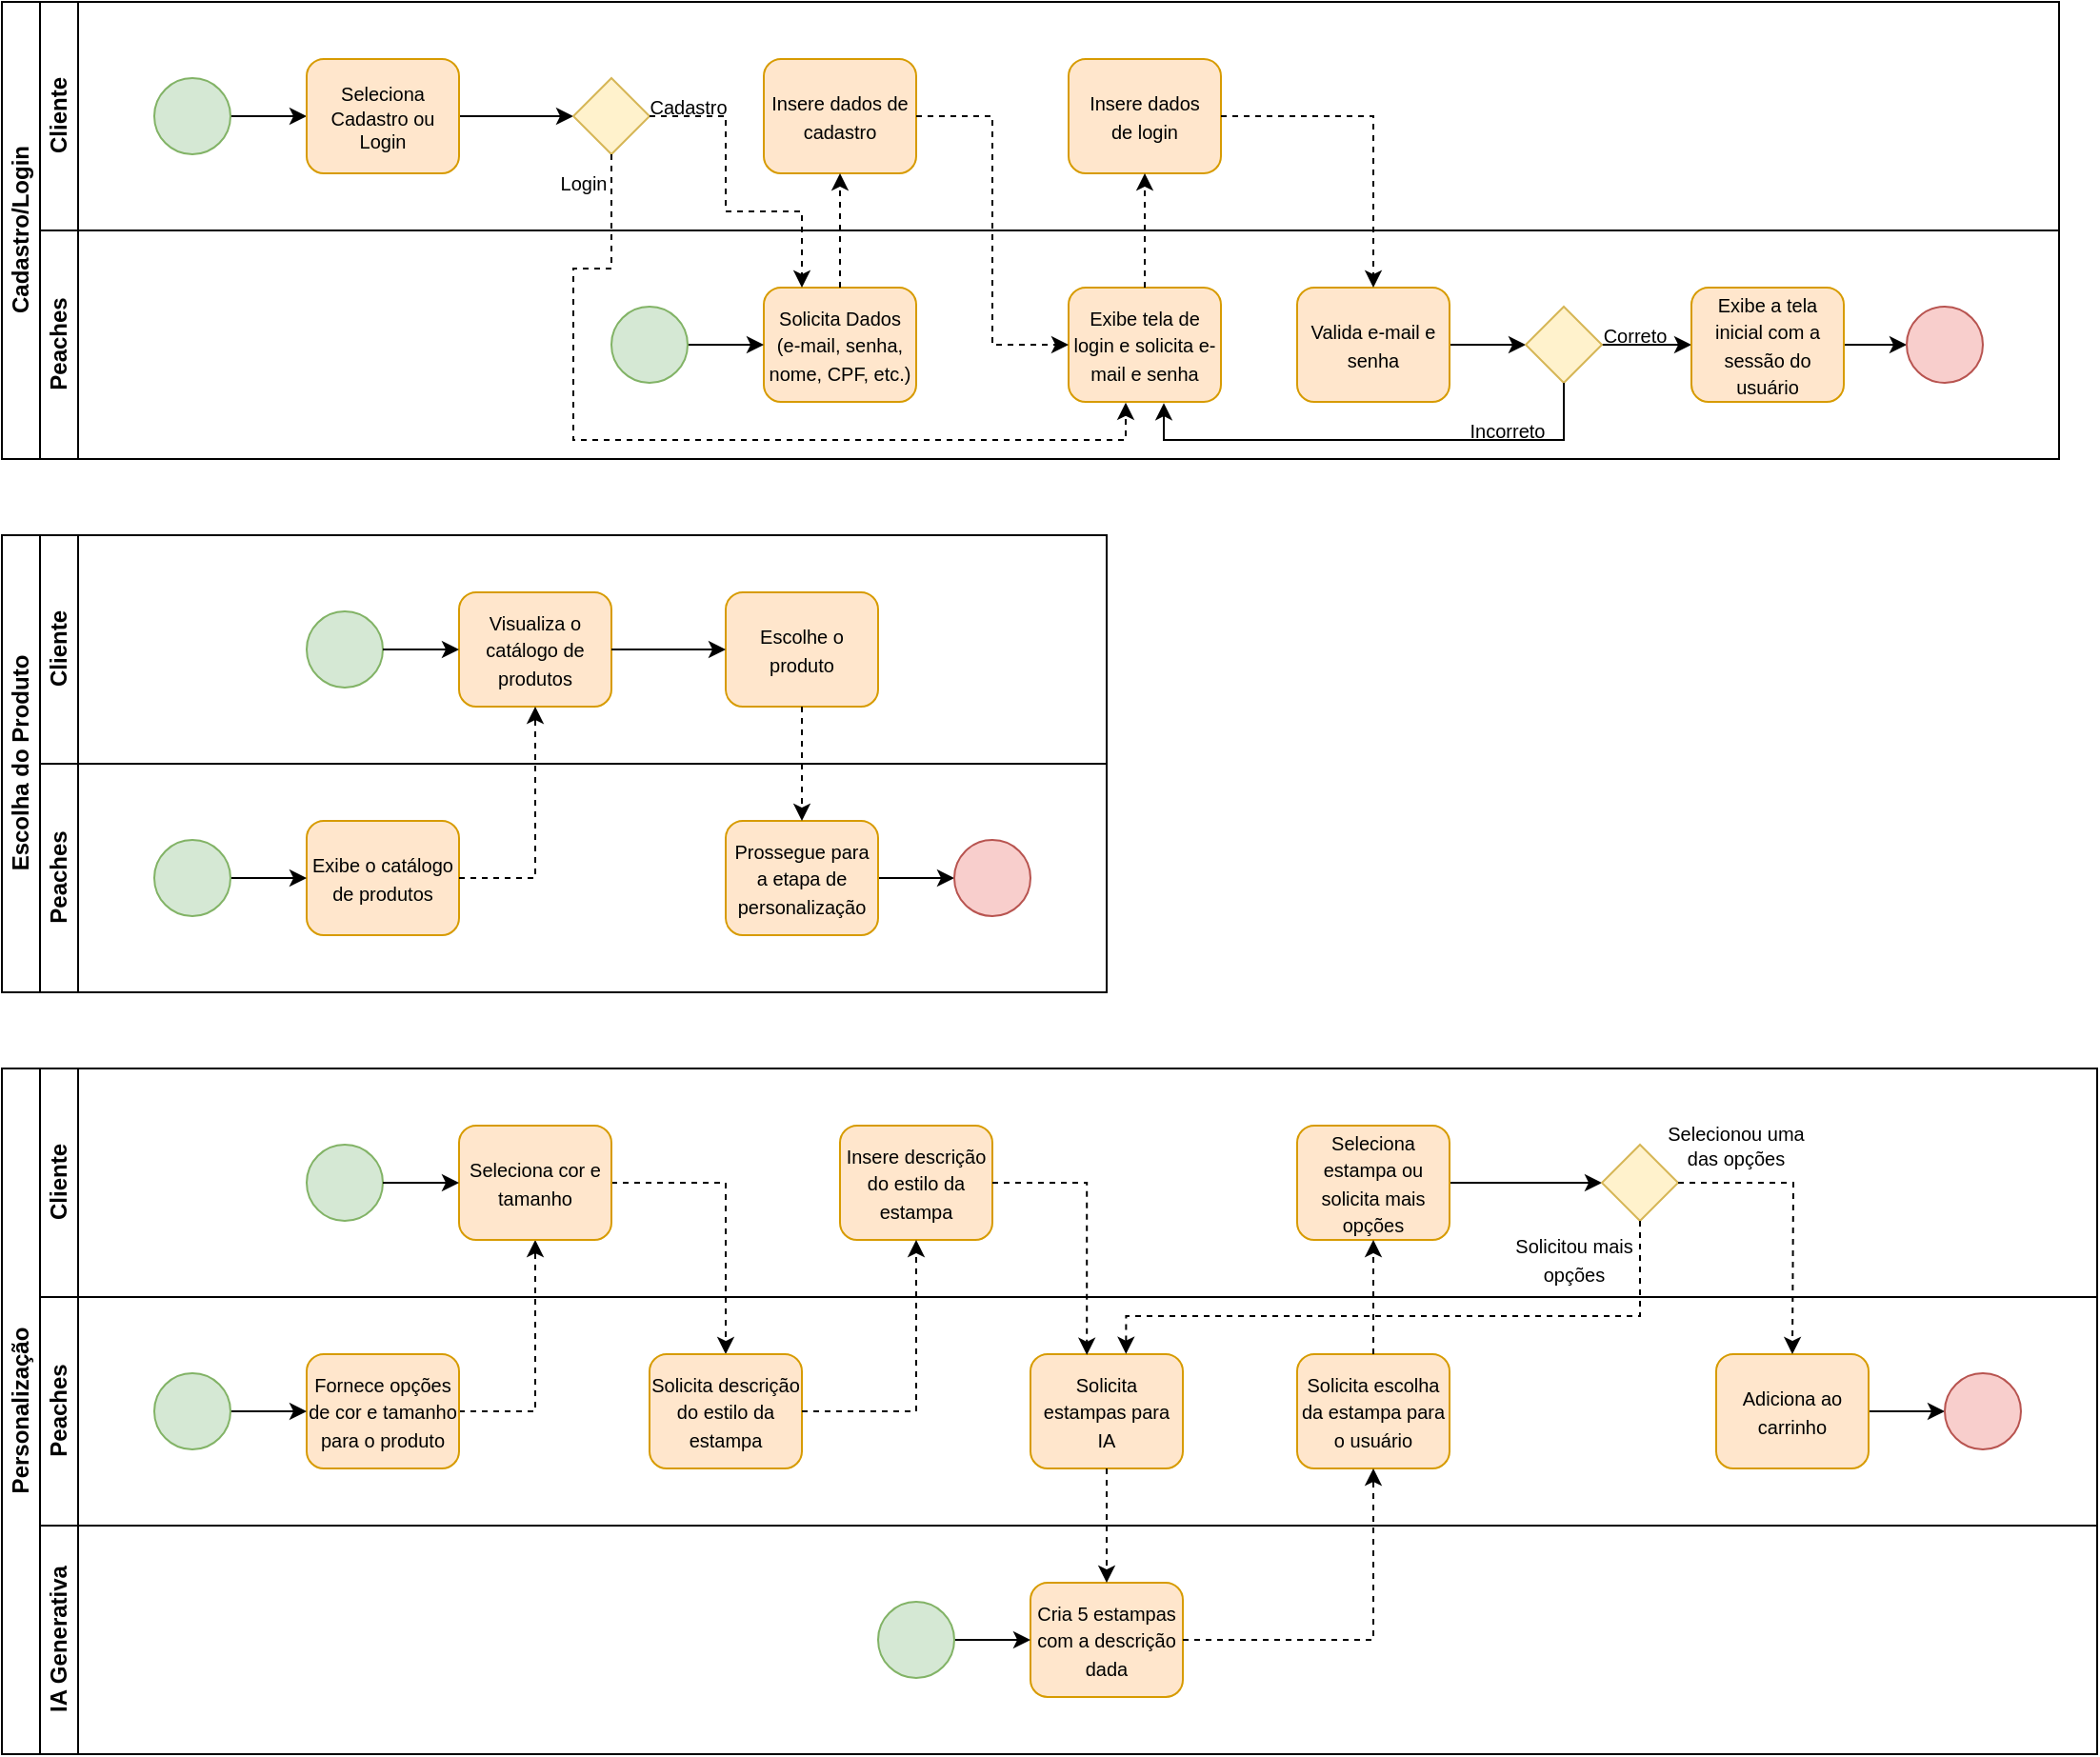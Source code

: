<mxfile version="24.0.0" type="github">
  <diagram id="prtHgNgQTEPvFCAcTncT" name="Page-1">
    <mxGraphModel dx="819" dy="441" grid="1" gridSize="10" guides="0" tooltips="1" connect="1" arrows="1" fold="1" page="1" pageScale="1" pageWidth="827" pageHeight="1169" math="0" shadow="0">
      <root>
        <mxCell id="0" />
        <mxCell id="1" parent="0" />
        <mxCell id="dNxyNK7c78bLwvsdeMH5-19" value="Cadastro/Login" style="swimlane;html=1;childLayout=stackLayout;resizeParent=1;resizeParentMax=0;horizontal=0;startSize=20;horizontalStack=0;" parent="1" vertex="1">
          <mxGeometry x="40" y="40" width="1080" height="240" as="geometry" />
        </mxCell>
        <mxCell id="dNxyNK7c78bLwvsdeMH5-20" value="Cliente" style="swimlane;html=1;startSize=20;horizontal=0;" parent="dNxyNK7c78bLwvsdeMH5-19" vertex="1">
          <mxGeometry x="20" width="1060" height="120" as="geometry" />
        </mxCell>
        <mxCell id="dNxyNK7c78bLwvsdeMH5-25" value="" style="edgeStyle=orthogonalEdgeStyle;rounded=0;orthogonalLoop=1;jettySize=auto;html=1;" parent="dNxyNK7c78bLwvsdeMH5-20" source="dNxyNK7c78bLwvsdeMH5-23" target="dNxyNK7c78bLwvsdeMH5-24" edge="1">
          <mxGeometry relative="1" as="geometry" />
        </mxCell>
        <mxCell id="dNxyNK7c78bLwvsdeMH5-23" value="" style="ellipse;whiteSpace=wrap;html=1;fillColor=#d5e8d4;strokeColor=#82b366;" parent="dNxyNK7c78bLwvsdeMH5-20" vertex="1">
          <mxGeometry x="60" y="40" width="40" height="40" as="geometry" />
        </mxCell>
        <mxCell id="ytv9i6IObVo-lCA8z86A-72" style="edgeStyle=orthogonalEdgeStyle;rounded=0;orthogonalLoop=1;jettySize=auto;html=1;exitX=1;exitY=0.5;exitDx=0;exitDy=0;entryX=0;entryY=0.5;entryDx=0;entryDy=0;" edge="1" parent="dNxyNK7c78bLwvsdeMH5-20" source="dNxyNK7c78bLwvsdeMH5-24" target="ytv9i6IObVo-lCA8z86A-5">
          <mxGeometry relative="1" as="geometry" />
        </mxCell>
        <mxCell id="dNxyNK7c78bLwvsdeMH5-24" value="&lt;font style=&quot;font-size: 10px;&quot;&gt;Seleciona&lt;/font&gt;&lt;div style=&quot;font-size: 10px;&quot;&gt;&lt;font style=&quot;font-size: 10px;&quot;&gt;Cadastro ou Login&lt;/font&gt;&lt;/div&gt;" style="rounded=1;whiteSpace=wrap;html=1;fontFamily=Helvetica;fontSize=12;align=center;strokeColor=#d79b00;fillColor=#ffe6cc;" parent="dNxyNK7c78bLwvsdeMH5-20" vertex="1">
          <mxGeometry x="140" y="30" width="80" height="60" as="geometry" />
        </mxCell>
        <mxCell id="ytv9i6IObVo-lCA8z86A-4" value="&lt;font style=&quot;font-size: 10px;&quot;&gt;Insere dados de cadastro&lt;/font&gt;" style="rounded=1;whiteSpace=wrap;html=1;fontFamily=Helvetica;fontSize=12;align=center;fillColor=#ffe6cc;strokeColor=#d79b00;" vertex="1" parent="dNxyNK7c78bLwvsdeMH5-20">
          <mxGeometry x="380" y="30" width="80" height="60" as="geometry" />
        </mxCell>
        <mxCell id="ytv9i6IObVo-lCA8z86A-5" value="" style="rhombus;whiteSpace=wrap;html=1;fillColor=#fff2cc;strokeColor=#d6b656;" vertex="1" parent="dNxyNK7c78bLwvsdeMH5-20">
          <mxGeometry x="280" y="40" width="40" height="40" as="geometry" />
        </mxCell>
        <mxCell id="ytv9i6IObVo-lCA8z86A-9" value="&lt;font style=&quot;font-size: 10px;&quot;&gt;Cadastro&lt;/font&gt;" style="text;html=1;align=center;verticalAlign=middle;resizable=0;points=[];autosize=1;strokeColor=none;fillColor=none;" vertex="1" parent="dNxyNK7c78bLwvsdeMH5-20">
          <mxGeometry x="310" y="40" width="60" height="30" as="geometry" />
        </mxCell>
        <mxCell id="ytv9i6IObVo-lCA8z86A-77" value="&lt;font style=&quot;font-size: 10px;&quot;&gt;Login&lt;/font&gt;" style="text;html=1;align=center;verticalAlign=middle;resizable=0;points=[];autosize=1;strokeColor=none;fillColor=none;" vertex="1" parent="dNxyNK7c78bLwvsdeMH5-20">
          <mxGeometry x="260" y="80" width="50" height="30" as="geometry" />
        </mxCell>
        <mxCell id="dNxyNK7c78bLwvsdeMH5-21" value="Peaches" style="swimlane;html=1;startSize=20;horizontal=0;" parent="dNxyNK7c78bLwvsdeMH5-19" vertex="1">
          <mxGeometry x="20" y="120" width="1060" height="120" as="geometry" />
        </mxCell>
        <mxCell id="ytv9i6IObVo-lCA8z86A-2" value="&lt;font style=&quot;font-size: 10px;&quot;&gt;Solicita Dados&lt;/font&gt;&lt;div&gt;&lt;font style=&quot;font-size: 10px;&quot;&gt;(e-mail, senha, nome, CPF, etc.)&lt;/font&gt;&lt;/div&gt;" style="rounded=1;whiteSpace=wrap;html=1;fontFamily=Helvetica;fontSize=12;align=center;fillColor=#ffe6cc;strokeColor=#d79b00;" vertex="1" parent="dNxyNK7c78bLwvsdeMH5-21">
          <mxGeometry x="380" y="30" width="80" height="60" as="geometry" />
        </mxCell>
        <mxCell id="ytv9i6IObVo-lCA8z86A-31" value="&lt;font style=&quot;font-size: 10px;&quot;&gt;Incorreto&lt;/font&gt;" style="text;html=1;align=center;verticalAlign=middle;resizable=0;points=[];autosize=1;strokeColor=none;fillColor=none;" vertex="1" parent="dNxyNK7c78bLwvsdeMH5-21">
          <mxGeometry x="740" y="90" width="60" height="30" as="geometry" />
        </mxCell>
        <mxCell id="ytv9i6IObVo-lCA8z86A-78" style="edgeStyle=orthogonalEdgeStyle;rounded=0;orthogonalLoop=1;jettySize=auto;html=1;exitX=1;exitY=0.5;exitDx=0;exitDy=0;entryX=0;entryY=0.5;entryDx=0;entryDy=0;" edge="1" parent="dNxyNK7c78bLwvsdeMH5-21" source="ytv9i6IObVo-lCA8z86A-69" target="ytv9i6IObVo-lCA8z86A-2">
          <mxGeometry relative="1" as="geometry" />
        </mxCell>
        <mxCell id="ytv9i6IObVo-lCA8z86A-69" value="" style="ellipse;whiteSpace=wrap;html=1;fillColor=#d5e8d4;strokeColor=#82b366;" vertex="1" parent="dNxyNK7c78bLwvsdeMH5-21">
          <mxGeometry x="300" y="40" width="40" height="40" as="geometry" />
        </mxCell>
        <mxCell id="ytv9i6IObVo-lCA8z86A-18" value="&lt;font style=&quot;font-size: 10px;&quot;&gt;Insere dados&lt;/font&gt;&lt;div&gt;&lt;font style=&quot;font-size: 10px;&quot;&gt;de login&lt;/font&gt;&lt;/div&gt;" style="rounded=1;whiteSpace=wrap;html=1;fontFamily=Helvetica;fontSize=12;align=center;fillColor=#ffe6cc;strokeColor=#d79b00;" vertex="1" parent="dNxyNK7c78bLwvsdeMH5-21">
          <mxGeometry x="540" y="-90" width="80" height="60" as="geometry" />
        </mxCell>
        <mxCell id="ytv9i6IObVo-lCA8z86A-14" value="&lt;span style=&quot;font-size: 10px;&quot;&gt;Exibe tela de login e solicita e-mail e senha&lt;/span&gt;" style="rounded=1;whiteSpace=wrap;html=1;fontFamily=Helvetica;fontSize=12;align=center;fillColor=#ffe6cc;strokeColor=#d79b00;" vertex="1" parent="dNxyNK7c78bLwvsdeMH5-21">
          <mxGeometry x="540" y="30" width="80" height="60" as="geometry" />
        </mxCell>
        <mxCell id="ytv9i6IObVo-lCA8z86A-26" style="edgeStyle=orthogonalEdgeStyle;rounded=0;orthogonalLoop=1;jettySize=auto;html=1;exitX=1;exitY=0.5;exitDx=0;exitDy=0;entryX=0;entryY=0.5;entryDx=0;entryDy=0;" edge="1" parent="dNxyNK7c78bLwvsdeMH5-21" source="ytv9i6IObVo-lCA8z86A-21" target="ytv9i6IObVo-lCA8z86A-22">
          <mxGeometry relative="1" as="geometry" />
        </mxCell>
        <mxCell id="ytv9i6IObVo-lCA8z86A-21" value="&lt;span style=&quot;font-size: 10px;&quot;&gt;Valida e-mail e senha&lt;/span&gt;" style="rounded=1;whiteSpace=wrap;html=1;fontFamily=Helvetica;fontSize=12;align=center;fillColor=#ffe6cc;strokeColor=#d79b00;" vertex="1" parent="dNxyNK7c78bLwvsdeMH5-21">
          <mxGeometry x="660" y="30" width="80" height="60" as="geometry" />
        </mxCell>
        <mxCell id="ytv9i6IObVo-lCA8z86A-33" style="edgeStyle=orthogonalEdgeStyle;rounded=0;orthogonalLoop=1;jettySize=auto;html=1;exitX=1;exitY=0.5;exitDx=0;exitDy=0;entryX=0;entryY=0.5;entryDx=0;entryDy=0;" edge="1" parent="dNxyNK7c78bLwvsdeMH5-21" source="ytv9i6IObVo-lCA8z86A-22" target="ytv9i6IObVo-lCA8z86A-25">
          <mxGeometry relative="1" as="geometry" />
        </mxCell>
        <mxCell id="ytv9i6IObVo-lCA8z86A-22" value="" style="rhombus;whiteSpace=wrap;html=1;fillColor=#fff2cc;strokeColor=#d6b656;" vertex="1" parent="dNxyNK7c78bLwvsdeMH5-21">
          <mxGeometry x="780" y="40" width="40" height="40" as="geometry" />
        </mxCell>
        <mxCell id="ytv9i6IObVo-lCA8z86A-34" style="edgeStyle=orthogonalEdgeStyle;rounded=0;orthogonalLoop=1;jettySize=auto;html=1;exitX=1;exitY=0.5;exitDx=0;exitDy=0;" edge="1" parent="dNxyNK7c78bLwvsdeMH5-21" source="ytv9i6IObVo-lCA8z86A-25">
          <mxGeometry relative="1" as="geometry">
            <mxPoint x="980" y="59.889" as="targetPoint" />
          </mxGeometry>
        </mxCell>
        <mxCell id="ytv9i6IObVo-lCA8z86A-25" value="&lt;span style=&quot;font-size: 10px;&quot;&gt;Exibe a tela inicial com a sessão do usuário&lt;/span&gt;" style="rounded=1;whiteSpace=wrap;html=1;fontFamily=Helvetica;fontSize=12;align=center;fillColor=#ffe6cc;strokeColor=#d79b00;" vertex="1" parent="dNxyNK7c78bLwvsdeMH5-21">
          <mxGeometry x="867" y="30" width="80" height="60" as="geometry" />
        </mxCell>
        <mxCell id="ytv9i6IObVo-lCA8z86A-29" style="edgeStyle=orthogonalEdgeStyle;rounded=0;orthogonalLoop=1;jettySize=auto;html=1;exitX=0.5;exitY=1;exitDx=0;exitDy=0;entryX=0.625;entryY=1.01;entryDx=0;entryDy=0;entryPerimeter=0;" edge="1" parent="dNxyNK7c78bLwvsdeMH5-21" source="ytv9i6IObVo-lCA8z86A-22" target="ytv9i6IObVo-lCA8z86A-14">
          <mxGeometry relative="1" as="geometry">
            <Array as="points">
              <mxPoint x="800" y="110" />
              <mxPoint x="590" y="110" />
            </Array>
          </mxGeometry>
        </mxCell>
        <mxCell id="ytv9i6IObVo-lCA8z86A-32" value="&lt;font style=&quot;font-size: 10px;&quot;&gt;Correto&lt;/font&gt;" style="text;html=1;align=center;verticalAlign=middle;resizable=0;points=[];autosize=1;strokeColor=none;fillColor=none;" vertex="1" parent="dNxyNK7c78bLwvsdeMH5-21">
          <mxGeometry x="807" y="40" width="60" height="30" as="geometry" />
        </mxCell>
        <mxCell id="ytv9i6IObVo-lCA8z86A-35" value="" style="ellipse;whiteSpace=wrap;html=1;aspect=fixed;fillColor=#f8cecc;strokeColor=#b85450;" vertex="1" parent="dNxyNK7c78bLwvsdeMH5-21">
          <mxGeometry x="980" y="40" width="40" height="40" as="geometry" />
        </mxCell>
        <mxCell id="ytv9i6IObVo-lCA8z86A-87" style="edgeStyle=orthogonalEdgeStyle;rounded=0;orthogonalLoop=1;jettySize=auto;html=1;exitX=0.5;exitY=0;exitDx=0;exitDy=0;entryX=0.5;entryY=1;entryDx=0;entryDy=0;dashed=1;" edge="1" parent="dNxyNK7c78bLwvsdeMH5-21" source="ytv9i6IObVo-lCA8z86A-14" target="ytv9i6IObVo-lCA8z86A-18">
          <mxGeometry relative="1" as="geometry" />
        </mxCell>
        <mxCell id="ytv9i6IObVo-lCA8z86A-88" style="edgeStyle=orthogonalEdgeStyle;rounded=0;orthogonalLoop=1;jettySize=auto;html=1;exitX=1;exitY=0.5;exitDx=0;exitDy=0;entryX=0.5;entryY=0;entryDx=0;entryDy=0;dashed=1;" edge="1" parent="dNxyNK7c78bLwvsdeMH5-21" source="ytv9i6IObVo-lCA8z86A-18" target="ytv9i6IObVo-lCA8z86A-21">
          <mxGeometry relative="1" as="geometry" />
        </mxCell>
        <mxCell id="ytv9i6IObVo-lCA8z86A-82" style="edgeStyle=orthogonalEdgeStyle;rounded=0;orthogonalLoop=1;jettySize=auto;html=1;exitX=0.5;exitY=1;exitDx=0;exitDy=0;entryX=0.37;entryY=1.007;entryDx=0;entryDy=0;entryPerimeter=0;dashed=1;" edge="1" parent="dNxyNK7c78bLwvsdeMH5-19" source="ytv9i6IObVo-lCA8z86A-5" target="ytv9i6IObVo-lCA8z86A-14">
          <mxGeometry relative="1" as="geometry">
            <Array as="points">
              <mxPoint x="320" y="140" />
              <mxPoint x="300" y="140" />
              <mxPoint x="300" y="230" />
              <mxPoint x="590" y="230" />
              <mxPoint x="590" y="210" />
            </Array>
          </mxGeometry>
        </mxCell>
        <mxCell id="ytv9i6IObVo-lCA8z86A-84" style="edgeStyle=orthogonalEdgeStyle;rounded=0;orthogonalLoop=1;jettySize=auto;html=1;exitX=1;exitY=0.5;exitDx=0;exitDy=0;entryX=0.25;entryY=0;entryDx=0;entryDy=0;dashed=1;" edge="1" parent="dNxyNK7c78bLwvsdeMH5-19" source="ytv9i6IObVo-lCA8z86A-5" target="ytv9i6IObVo-lCA8z86A-2">
          <mxGeometry relative="1" as="geometry">
            <Array as="points">
              <mxPoint x="380" y="60" />
              <mxPoint x="380" y="110" />
              <mxPoint x="420" y="110" />
            </Array>
          </mxGeometry>
        </mxCell>
        <mxCell id="ytv9i6IObVo-lCA8z86A-85" style="edgeStyle=orthogonalEdgeStyle;rounded=0;orthogonalLoop=1;jettySize=auto;html=1;exitX=0.5;exitY=0;exitDx=0;exitDy=0;entryX=0.5;entryY=1;entryDx=0;entryDy=0;dashed=1;" edge="1" parent="dNxyNK7c78bLwvsdeMH5-19" source="ytv9i6IObVo-lCA8z86A-2" target="ytv9i6IObVo-lCA8z86A-4">
          <mxGeometry relative="1" as="geometry" />
        </mxCell>
        <mxCell id="ytv9i6IObVo-lCA8z86A-86" style="edgeStyle=orthogonalEdgeStyle;rounded=0;orthogonalLoop=1;jettySize=auto;html=1;exitX=1;exitY=0.5;exitDx=0;exitDy=0;entryX=0;entryY=0.5;entryDx=0;entryDy=0;dashed=1;" edge="1" parent="dNxyNK7c78bLwvsdeMH5-19" source="ytv9i6IObVo-lCA8z86A-4" target="ytv9i6IObVo-lCA8z86A-14">
          <mxGeometry relative="1" as="geometry">
            <mxPoint x="560" y="150" as="targetPoint" />
          </mxGeometry>
        </mxCell>
        <mxCell id="ytv9i6IObVo-lCA8z86A-37" value="Escolha do Produto" style="swimlane;html=1;childLayout=stackLayout;resizeParent=1;resizeParentMax=0;horizontal=0;startSize=20;horizontalStack=0;" vertex="1" parent="1">
          <mxGeometry x="40" y="320" width="580" height="240" as="geometry" />
        </mxCell>
        <mxCell id="ytv9i6IObVo-lCA8z86A-38" value="Cliente" style="swimlane;html=1;startSize=20;horizontal=0;" vertex="1" parent="ytv9i6IObVo-lCA8z86A-37">
          <mxGeometry x="20" width="560" height="120" as="geometry" />
        </mxCell>
        <mxCell id="ytv9i6IObVo-lCA8z86A-40" value="" style="ellipse;whiteSpace=wrap;html=1;fillColor=#d5e8d4;strokeColor=#82b366;" vertex="1" parent="ytv9i6IObVo-lCA8z86A-38">
          <mxGeometry x="140" y="40" width="40" height="40" as="geometry" />
        </mxCell>
        <mxCell id="ytv9i6IObVo-lCA8z86A-91" value="&lt;span style=&quot;font-size: 10px;&quot;&gt;Escolhe o produto&lt;/span&gt;" style="rounded=1;whiteSpace=wrap;html=1;fontFamily=Helvetica;fontSize=12;align=center;strokeColor=#d79b00;fillColor=#ffe6cc;" vertex="1" parent="ytv9i6IObVo-lCA8z86A-38">
          <mxGeometry x="360" y="30" width="80" height="60" as="geometry" />
        </mxCell>
        <mxCell id="ytv9i6IObVo-lCA8z86A-89" value="&lt;span style=&quot;font-size: 10px;&quot;&gt;Visualiza o catálogo de produtos&lt;/span&gt;" style="rounded=1;whiteSpace=wrap;html=1;fontFamily=Helvetica;fontSize=12;align=center;strokeColor=#d79b00;fillColor=#ffe6cc;" vertex="1" parent="ytv9i6IObVo-lCA8z86A-38">
          <mxGeometry x="220" y="30" width="80" height="60" as="geometry" />
        </mxCell>
        <mxCell id="ytv9i6IObVo-lCA8z86A-97" style="edgeStyle=orthogonalEdgeStyle;rounded=0;orthogonalLoop=1;jettySize=auto;html=1;exitX=1;exitY=0.5;exitDx=0;exitDy=0;entryX=0;entryY=0.5;entryDx=0;entryDy=0;" edge="1" parent="ytv9i6IObVo-lCA8z86A-38" source="ytv9i6IObVo-lCA8z86A-40" target="ytv9i6IObVo-lCA8z86A-89">
          <mxGeometry relative="1" as="geometry" />
        </mxCell>
        <mxCell id="ytv9i6IObVo-lCA8z86A-92" style="edgeStyle=orthogonalEdgeStyle;rounded=0;orthogonalLoop=1;jettySize=auto;html=1;exitX=1;exitY=0.5;exitDx=0;exitDy=0;entryX=0;entryY=0.5;entryDx=0;entryDy=0;" edge="1" parent="ytv9i6IObVo-lCA8z86A-38" source="ytv9i6IObVo-lCA8z86A-89" target="ytv9i6IObVo-lCA8z86A-91">
          <mxGeometry relative="1" as="geometry" />
        </mxCell>
        <mxCell id="ytv9i6IObVo-lCA8z86A-49" value="Peaches" style="swimlane;html=1;startSize=20;horizontal=0;" vertex="1" parent="ytv9i6IObVo-lCA8z86A-37">
          <mxGeometry x="20" y="120" width="560" height="120" as="geometry" />
        </mxCell>
        <mxCell id="ytv9i6IObVo-lCA8z86A-64" style="edgeStyle=orthogonalEdgeStyle;rounded=0;orthogonalLoop=1;jettySize=auto;html=1;exitX=0.5;exitY=1;exitDx=0;exitDy=0;entryX=0.363;entryY=1.017;entryDx=0;entryDy=0;entryPerimeter=0;" edge="1" parent="ytv9i6IObVo-lCA8z86A-49" target="ytv9i6IObVo-lCA8z86A-56">
          <mxGeometry relative="1" as="geometry">
            <Array as="points">
              <mxPoint x="160" y="110" />
              <mxPoint x="529" y="110" />
            </Array>
            <mxPoint x="160" y="80" as="sourcePoint" />
          </mxGeometry>
        </mxCell>
        <mxCell id="ytv9i6IObVo-lCA8z86A-65" style="edgeStyle=orthogonalEdgeStyle;rounded=0;orthogonalLoop=1;jettySize=auto;html=1;exitX=0.5;exitY=1;exitDx=0;exitDy=0;entryX=0.625;entryY=1.01;entryDx=0;entryDy=0;entryPerimeter=0;" edge="1" parent="ytv9i6IObVo-lCA8z86A-49" source="ytv9i6IObVo-lCA8z86A-61">
          <mxGeometry relative="1" as="geometry">
            <Array as="points">
              <mxPoint x="760" y="110" />
              <mxPoint x="550" y="110" />
            </Array>
            <mxPoint x="550" y="90.6" as="targetPoint" />
          </mxGeometry>
        </mxCell>
        <mxCell id="ytv9i6IObVo-lCA8z86A-41" value="&lt;span style=&quot;font-size: 10px;&quot;&gt;Exibe o catálogo de produtos&lt;/span&gt;" style="rounded=1;whiteSpace=wrap;html=1;fontFamily=Helvetica;fontSize=12;align=center;strokeColor=#d79b00;fillColor=#ffe6cc;" vertex="1" parent="ytv9i6IObVo-lCA8z86A-49">
          <mxGeometry x="140" y="30" width="80" height="60" as="geometry" />
        </mxCell>
        <mxCell id="ytv9i6IObVo-lCA8z86A-96" style="edgeStyle=orthogonalEdgeStyle;rounded=0;orthogonalLoop=1;jettySize=auto;html=1;exitX=1;exitY=0.5;exitDx=0;exitDy=0;entryX=0;entryY=0.5;entryDx=0;entryDy=0;" edge="1" parent="ytv9i6IObVo-lCA8z86A-49" source="ytv9i6IObVo-lCA8z86A-95" target="ytv9i6IObVo-lCA8z86A-41">
          <mxGeometry relative="1" as="geometry" />
        </mxCell>
        <mxCell id="ytv9i6IObVo-lCA8z86A-95" value="" style="ellipse;whiteSpace=wrap;html=1;fillColor=#d5e8d4;strokeColor=#82b366;" vertex="1" parent="ytv9i6IObVo-lCA8z86A-49">
          <mxGeometry x="60" y="40" width="40" height="40" as="geometry" />
        </mxCell>
        <mxCell id="ytv9i6IObVo-lCA8z86A-103" style="edgeStyle=orthogonalEdgeStyle;rounded=0;orthogonalLoop=1;jettySize=auto;html=1;exitX=1;exitY=0.5;exitDx=0;exitDy=0;entryX=0;entryY=0.5;entryDx=0;entryDy=0;" edge="1" parent="ytv9i6IObVo-lCA8z86A-49" source="ytv9i6IObVo-lCA8z86A-100" target="ytv9i6IObVo-lCA8z86A-102">
          <mxGeometry relative="1" as="geometry" />
        </mxCell>
        <mxCell id="ytv9i6IObVo-lCA8z86A-100" value="&lt;span style=&quot;font-size: 10px;&quot;&gt;Prossegue para a etapa de personalização&lt;/span&gt;" style="rounded=1;whiteSpace=wrap;html=1;fontFamily=Helvetica;fontSize=12;align=center;strokeColor=#d79b00;fillColor=#ffe6cc;" vertex="1" parent="ytv9i6IObVo-lCA8z86A-49">
          <mxGeometry x="360" y="30" width="80" height="60" as="geometry" />
        </mxCell>
        <mxCell id="ytv9i6IObVo-lCA8z86A-102" value="" style="ellipse;whiteSpace=wrap;html=1;aspect=fixed;fillColor=#f8cecc;strokeColor=#b85450;" vertex="1" parent="ytv9i6IObVo-lCA8z86A-49">
          <mxGeometry x="480" y="40" width="40" height="40" as="geometry" />
        </mxCell>
        <mxCell id="ytv9i6IObVo-lCA8z86A-94" style="edgeStyle=orthogonalEdgeStyle;rounded=0;orthogonalLoop=1;jettySize=auto;html=1;exitX=0.5;exitY=1;exitDx=0;exitDy=0;entryX=0.5;entryY=0;entryDx=0;entryDy=0;dashed=1;" edge="1" parent="ytv9i6IObVo-lCA8z86A-37" source="ytv9i6IObVo-lCA8z86A-91">
          <mxGeometry relative="1" as="geometry">
            <mxPoint x="420" y="150" as="targetPoint" />
          </mxGeometry>
        </mxCell>
        <mxCell id="ytv9i6IObVo-lCA8z86A-90" style="edgeStyle=orthogonalEdgeStyle;rounded=0;orthogonalLoop=1;jettySize=auto;html=1;exitX=1;exitY=0.5;exitDx=0;exitDy=0;entryX=0.5;entryY=1;entryDx=0;entryDy=0;dashed=1;" edge="1" parent="ytv9i6IObVo-lCA8z86A-37" source="ytv9i6IObVo-lCA8z86A-41" target="ytv9i6IObVo-lCA8z86A-89">
          <mxGeometry relative="1" as="geometry" />
        </mxCell>
        <mxCell id="ytv9i6IObVo-lCA8z86A-104" value="Personalização" style="swimlane;html=1;childLayout=stackLayout;resizeParent=1;resizeParentMax=0;horizontal=0;startSize=20;horizontalStack=0;" vertex="1" parent="1">
          <mxGeometry x="40" y="600" width="1100" height="360" as="geometry" />
        </mxCell>
        <mxCell id="ytv9i6IObVo-lCA8z86A-121" style="edgeStyle=orthogonalEdgeStyle;rounded=0;orthogonalLoop=1;jettySize=auto;html=1;exitX=1;exitY=0.5;exitDx=0;exitDy=0;entryX=0.5;entryY=1;entryDx=0;entryDy=0;dashed=1;" edge="1" parent="ytv9i6IObVo-lCA8z86A-104" source="ytv9i6IObVo-lCA8z86A-114" target="ytv9i6IObVo-lCA8z86A-108">
          <mxGeometry relative="1" as="geometry" />
        </mxCell>
        <mxCell id="ytv9i6IObVo-lCA8z86A-122" style="edgeStyle=orthogonalEdgeStyle;rounded=0;orthogonalLoop=1;jettySize=auto;html=1;exitX=1;exitY=0.5;exitDx=0;exitDy=0;entryX=0.5;entryY=0;entryDx=0;entryDy=0;dashed=1;" edge="1" parent="ytv9i6IObVo-lCA8z86A-104" source="ytv9i6IObVo-lCA8z86A-108" target="ytv9i6IObVo-lCA8z86A-118">
          <mxGeometry relative="1" as="geometry" />
        </mxCell>
        <mxCell id="ytv9i6IObVo-lCA8z86A-105" value="Cliente" style="swimlane;html=1;startSize=20;horizontal=0;" vertex="1" parent="ytv9i6IObVo-lCA8z86A-104">
          <mxGeometry x="20" width="1080" height="120" as="geometry" />
        </mxCell>
        <mxCell id="ytv9i6IObVo-lCA8z86A-106" value="" style="ellipse;whiteSpace=wrap;html=1;fillColor=#d5e8d4;strokeColor=#82b366;" vertex="1" parent="ytv9i6IObVo-lCA8z86A-105">
          <mxGeometry x="140" y="40" width="40" height="40" as="geometry" />
        </mxCell>
        <mxCell id="ytv9i6IObVo-lCA8z86A-108" value="&lt;span style=&quot;font-size: 10px;&quot;&gt;Seleciona cor e tamanho&lt;/span&gt;" style="rounded=1;whiteSpace=wrap;html=1;fontFamily=Helvetica;fontSize=12;align=center;strokeColor=#d79b00;fillColor=#ffe6cc;" vertex="1" parent="ytv9i6IObVo-lCA8z86A-105">
          <mxGeometry x="220" y="30" width="80" height="60" as="geometry" />
        </mxCell>
        <mxCell id="ytv9i6IObVo-lCA8z86A-109" style="edgeStyle=orthogonalEdgeStyle;rounded=0;orthogonalLoop=1;jettySize=auto;html=1;exitX=1;exitY=0.5;exitDx=0;exitDy=0;entryX=0;entryY=0.5;entryDx=0;entryDy=0;" edge="1" parent="ytv9i6IObVo-lCA8z86A-105" source="ytv9i6IObVo-lCA8z86A-106" target="ytv9i6IObVo-lCA8z86A-108">
          <mxGeometry relative="1" as="geometry" />
        </mxCell>
        <mxCell id="ytv9i6IObVo-lCA8z86A-123" value="&lt;span style=&quot;font-size: 10px;&quot;&gt;Insere descrição do estilo da estampa&lt;/span&gt;" style="rounded=1;whiteSpace=wrap;html=1;fontFamily=Helvetica;fontSize=12;align=center;strokeColor=#d79b00;fillColor=#ffe6cc;" vertex="1" parent="ytv9i6IObVo-lCA8z86A-105">
          <mxGeometry x="420" y="30" width="80" height="60" as="geometry" />
        </mxCell>
        <mxCell id="ytv9i6IObVo-lCA8z86A-147" style="edgeStyle=orthogonalEdgeStyle;rounded=0;orthogonalLoop=1;jettySize=auto;html=1;exitX=1;exitY=0.5;exitDx=0;exitDy=0;entryX=0;entryY=0.5;entryDx=0;entryDy=0;" edge="1" parent="ytv9i6IObVo-lCA8z86A-105" source="ytv9i6IObVo-lCA8z86A-145" target="ytv9i6IObVo-lCA8z86A-146">
          <mxGeometry relative="1" as="geometry" />
        </mxCell>
        <mxCell id="ytv9i6IObVo-lCA8z86A-145" value="&lt;span style=&quot;font-size: 10px;&quot;&gt;Seleciona estampa ou solicita mais opções&lt;/span&gt;" style="rounded=1;whiteSpace=wrap;html=1;fontFamily=Helvetica;fontSize=12;align=center;strokeColor=#d79b00;fillColor=#ffe6cc;" vertex="1" parent="ytv9i6IObVo-lCA8z86A-105">
          <mxGeometry x="660" y="30" width="80" height="60" as="geometry" />
        </mxCell>
        <mxCell id="ytv9i6IObVo-lCA8z86A-146" value="" style="rhombus;whiteSpace=wrap;html=1;fillColor=#fff2cc;strokeColor=#d6b656;" vertex="1" parent="ytv9i6IObVo-lCA8z86A-105">
          <mxGeometry x="820" y="40" width="40" height="40" as="geometry" />
        </mxCell>
        <mxCell id="ytv9i6IObVo-lCA8z86A-155" value="&lt;font style=&quot;font-size: 10px;&quot;&gt;Selecionou uma&lt;/font&gt;&lt;div style=&quot;line-height: 100%;&quot;&gt;&lt;font style=&quot;font-size: 10px;&quot;&gt;das opções&lt;/font&gt;&lt;/div&gt;" style="text;html=1;align=center;verticalAlign=middle;resizable=0;points=[];autosize=1;strokeColor=none;fillColor=none;" vertex="1" parent="ytv9i6IObVo-lCA8z86A-105">
          <mxGeometry x="840" y="20" width="100" height="40" as="geometry" />
        </mxCell>
        <mxCell id="ytv9i6IObVo-lCA8z86A-156" value="&lt;span style=&quot;font-size: 10px;&quot;&gt;Solicitou mais&lt;/span&gt;&lt;div&gt;&lt;span style=&quot;font-size: 10px;&quot;&gt;opções&lt;/span&gt;&lt;/div&gt;" style="text;html=1;align=center;verticalAlign=middle;resizable=0;points=[];autosize=1;strokeColor=none;fillColor=none;" vertex="1" parent="ytv9i6IObVo-lCA8z86A-105">
          <mxGeometry x="760" y="80" width="90" height="40" as="geometry" />
        </mxCell>
        <mxCell id="ytv9i6IObVo-lCA8z86A-111" value="Peaches" style="swimlane;html=1;startSize=20;horizontal=0;" vertex="1" parent="ytv9i6IObVo-lCA8z86A-104">
          <mxGeometry x="20" y="120" width="1080" height="120" as="geometry" />
        </mxCell>
        <mxCell id="ytv9i6IObVo-lCA8z86A-112" style="edgeStyle=orthogonalEdgeStyle;rounded=0;orthogonalLoop=1;jettySize=auto;html=1;exitX=0.5;exitY=1;exitDx=0;exitDy=0;entryX=0.363;entryY=1.017;entryDx=0;entryDy=0;entryPerimeter=0;" edge="1" parent="ytv9i6IObVo-lCA8z86A-111">
          <mxGeometry relative="1" as="geometry">
            <Array as="points">
              <mxPoint x="160" y="110" />
              <mxPoint x="529" y="110" />
            </Array>
            <mxPoint x="160" y="80" as="sourcePoint" />
          </mxGeometry>
        </mxCell>
        <mxCell id="ytv9i6IObVo-lCA8z86A-113" style="edgeStyle=orthogonalEdgeStyle;rounded=0;orthogonalLoop=1;jettySize=auto;html=1;exitX=0.5;exitY=1;exitDx=0;exitDy=0;entryX=0.625;entryY=1.01;entryDx=0;entryDy=0;entryPerimeter=0;" edge="1" parent="ytv9i6IObVo-lCA8z86A-111">
          <mxGeometry relative="1" as="geometry">
            <Array as="points">
              <mxPoint x="760" y="110" />
              <mxPoint x="550" y="110" />
            </Array>
            <mxPoint x="550" y="90.6" as="targetPoint" />
          </mxGeometry>
        </mxCell>
        <mxCell id="ytv9i6IObVo-lCA8z86A-114" value="&lt;span style=&quot;font-size: 10px;&quot;&gt;Fornece opções de cor e tamanho&lt;/span&gt;&lt;div&gt;&lt;span style=&quot;font-size: 10px;&quot;&gt;para o produto&lt;/span&gt;&lt;/div&gt;" style="rounded=1;whiteSpace=wrap;html=1;fontFamily=Helvetica;fontSize=12;align=center;strokeColor=#d79b00;fillColor=#ffe6cc;" vertex="1" parent="ytv9i6IObVo-lCA8z86A-111">
          <mxGeometry x="140" y="30" width="80" height="60" as="geometry" />
        </mxCell>
        <mxCell id="ytv9i6IObVo-lCA8z86A-115" style="edgeStyle=orthogonalEdgeStyle;rounded=0;orthogonalLoop=1;jettySize=auto;html=1;exitX=1;exitY=0.5;exitDx=0;exitDy=0;entryX=0;entryY=0.5;entryDx=0;entryDy=0;" edge="1" parent="ytv9i6IObVo-lCA8z86A-111" source="ytv9i6IObVo-lCA8z86A-116" target="ytv9i6IObVo-lCA8z86A-114">
          <mxGeometry relative="1" as="geometry" />
        </mxCell>
        <mxCell id="ytv9i6IObVo-lCA8z86A-116" value="" style="ellipse;whiteSpace=wrap;html=1;fillColor=#d5e8d4;strokeColor=#82b366;" vertex="1" parent="ytv9i6IObVo-lCA8z86A-111">
          <mxGeometry x="60" y="40" width="40" height="40" as="geometry" />
        </mxCell>
        <mxCell id="ytv9i6IObVo-lCA8z86A-118" value="&lt;span style=&quot;font-size: 10px;&quot;&gt;Solicita descrição do estilo da estampa&lt;/span&gt;" style="rounded=1;whiteSpace=wrap;html=1;fontFamily=Helvetica;fontSize=12;align=center;strokeColor=#d79b00;fillColor=#ffe6cc;" vertex="1" parent="ytv9i6IObVo-lCA8z86A-111">
          <mxGeometry x="320" y="30" width="80" height="60" as="geometry" />
        </mxCell>
        <mxCell id="ytv9i6IObVo-lCA8z86A-125" value="&lt;font style=&quot;font-size: 10px;&quot;&gt;Solicita estampas para IA&lt;/font&gt;" style="rounded=1;whiteSpace=wrap;html=1;fontFamily=Helvetica;fontSize=12;align=center;strokeColor=#d79b00;fillColor=#ffe6cc;" vertex="1" parent="ytv9i6IObVo-lCA8z86A-111">
          <mxGeometry x="520" y="30" width="80" height="60" as="geometry" />
        </mxCell>
        <mxCell id="ytv9i6IObVo-lCA8z86A-141" value="&lt;font style=&quot;font-size: 10px;&quot;&gt;Solicita escolha da estampa para o usuário&lt;/font&gt;" style="rounded=1;whiteSpace=wrap;html=1;fontFamily=Helvetica;fontSize=12;align=center;strokeColor=#d79b00;fillColor=#ffe6cc;" vertex="1" parent="ytv9i6IObVo-lCA8z86A-111">
          <mxGeometry x="660" y="30" width="80" height="60" as="geometry" />
        </mxCell>
        <mxCell id="ytv9i6IObVo-lCA8z86A-161" style="edgeStyle=orthogonalEdgeStyle;rounded=0;orthogonalLoop=1;jettySize=auto;html=1;exitX=1;exitY=0.5;exitDx=0;exitDy=0;entryX=0;entryY=0.5;entryDx=0;entryDy=0;" edge="1" parent="ytv9i6IObVo-lCA8z86A-111" source="ytv9i6IObVo-lCA8z86A-157" target="ytv9i6IObVo-lCA8z86A-160">
          <mxGeometry relative="1" as="geometry" />
        </mxCell>
        <mxCell id="ytv9i6IObVo-lCA8z86A-157" value="&lt;font style=&quot;font-size: 10px;&quot;&gt;Adiciona ao carrinho&lt;/font&gt;" style="rounded=1;whiteSpace=wrap;html=1;fontFamily=Helvetica;fontSize=12;align=center;strokeColor=#d79b00;fillColor=#ffe6cc;" vertex="1" parent="ytv9i6IObVo-lCA8z86A-111">
          <mxGeometry x="880" y="30" width="80" height="60" as="geometry" />
        </mxCell>
        <mxCell id="ytv9i6IObVo-lCA8z86A-160" value="" style="ellipse;whiteSpace=wrap;html=1;aspect=fixed;fillColor=#f8cecc;strokeColor=#b85450;" vertex="1" parent="ytv9i6IObVo-lCA8z86A-111">
          <mxGeometry x="1000" y="40" width="40" height="40" as="geometry" />
        </mxCell>
        <mxCell id="ytv9i6IObVo-lCA8z86A-137" value="IA Generativa" style="swimlane;html=1;startSize=20;horizontal=0;" vertex="1" parent="ytv9i6IObVo-lCA8z86A-104">
          <mxGeometry x="20" y="240" width="1080" height="120" as="geometry" />
        </mxCell>
        <mxCell id="ytv9i6IObVo-lCA8z86A-138" value="&lt;font style=&quot;font-size: 10px;&quot;&gt;Cria 5 estampas com a descrição dada&lt;/font&gt;" style="rounded=1;whiteSpace=wrap;html=1;fontFamily=Helvetica;fontSize=12;align=center;strokeColor=#d79b00;fillColor=#ffe6cc;" vertex="1" parent="ytv9i6IObVo-lCA8z86A-137">
          <mxGeometry x="520" y="30" width="80" height="60" as="geometry" />
        </mxCell>
        <mxCell id="ytv9i6IObVo-lCA8z86A-140" style="edgeStyle=orthogonalEdgeStyle;rounded=0;orthogonalLoop=1;jettySize=auto;html=1;exitX=1;exitY=0.5;exitDx=0;exitDy=0;entryX=0;entryY=0.5;entryDx=0;entryDy=0;" edge="1" parent="ytv9i6IObVo-lCA8z86A-137" source="ytv9i6IObVo-lCA8z86A-139" target="ytv9i6IObVo-lCA8z86A-138">
          <mxGeometry relative="1" as="geometry" />
        </mxCell>
        <mxCell id="ytv9i6IObVo-lCA8z86A-139" value="" style="ellipse;whiteSpace=wrap;html=1;fillColor=#d5e8d4;strokeColor=#82b366;" vertex="1" parent="ytv9i6IObVo-lCA8z86A-137">
          <mxGeometry x="440" y="40" width="40" height="40" as="geometry" />
        </mxCell>
        <mxCell id="ytv9i6IObVo-lCA8z86A-124" style="edgeStyle=orthogonalEdgeStyle;rounded=0;orthogonalLoop=1;jettySize=auto;html=1;exitX=1;exitY=0.5;exitDx=0;exitDy=0;entryX=0.5;entryY=1;entryDx=0;entryDy=0;dashed=1;" edge="1" parent="ytv9i6IObVo-lCA8z86A-104" source="ytv9i6IObVo-lCA8z86A-118" target="ytv9i6IObVo-lCA8z86A-123">
          <mxGeometry relative="1" as="geometry" />
        </mxCell>
        <mxCell id="ytv9i6IObVo-lCA8z86A-143" style="edgeStyle=orthogonalEdgeStyle;rounded=0;orthogonalLoop=1;jettySize=auto;html=1;exitX=0.5;exitY=1;exitDx=0;exitDy=0;entryX=0.5;entryY=0;entryDx=0;entryDy=0;dashed=1;" edge="1" parent="ytv9i6IObVo-lCA8z86A-104" source="ytv9i6IObVo-lCA8z86A-125" target="ytv9i6IObVo-lCA8z86A-138">
          <mxGeometry relative="1" as="geometry" />
        </mxCell>
        <mxCell id="ytv9i6IObVo-lCA8z86A-144" style="edgeStyle=orthogonalEdgeStyle;rounded=0;orthogonalLoop=1;jettySize=auto;html=1;exitX=1;exitY=0.5;exitDx=0;exitDy=0;entryX=0.5;entryY=1;entryDx=0;entryDy=0;dashed=1;" edge="1" parent="ytv9i6IObVo-lCA8z86A-104" source="ytv9i6IObVo-lCA8z86A-138" target="ytv9i6IObVo-lCA8z86A-141">
          <mxGeometry relative="1" as="geometry" />
        </mxCell>
        <mxCell id="ytv9i6IObVo-lCA8z86A-148" style="edgeStyle=orthogonalEdgeStyle;rounded=0;orthogonalLoop=1;jettySize=auto;html=1;exitX=0.5;exitY=0;exitDx=0;exitDy=0;entryX=0.5;entryY=1;entryDx=0;entryDy=0;dashed=1;" edge="1" parent="ytv9i6IObVo-lCA8z86A-104" source="ytv9i6IObVo-lCA8z86A-141" target="ytv9i6IObVo-lCA8z86A-145">
          <mxGeometry relative="1" as="geometry" />
        </mxCell>
        <mxCell id="ytv9i6IObVo-lCA8z86A-152" style="edgeStyle=orthogonalEdgeStyle;rounded=0;orthogonalLoop=1;jettySize=auto;html=1;exitX=1;exitY=0.5;exitDx=0;exitDy=0;entryX=0.5;entryY=0;entryDx=0;entryDy=0;dashed=1;" edge="1" parent="ytv9i6IObVo-lCA8z86A-104" source="ytv9i6IObVo-lCA8z86A-146">
          <mxGeometry relative="1" as="geometry">
            <mxPoint x="940" y="150" as="targetPoint" />
          </mxGeometry>
        </mxCell>
        <mxCell id="ytv9i6IObVo-lCA8z86A-153" style="edgeStyle=orthogonalEdgeStyle;rounded=0;orthogonalLoop=1;jettySize=auto;html=1;exitX=0.5;exitY=1;exitDx=0;exitDy=0;entryX=0.627;entryY=-0.002;entryDx=0;entryDy=0;entryPerimeter=0;dashed=1;" edge="1" parent="ytv9i6IObVo-lCA8z86A-104" source="ytv9i6IObVo-lCA8z86A-146" target="ytv9i6IObVo-lCA8z86A-125">
          <mxGeometry relative="1" as="geometry">
            <Array as="points">
              <mxPoint x="860" y="130" />
              <mxPoint x="590" y="130" />
            </Array>
          </mxGeometry>
        </mxCell>
        <mxCell id="ytv9i6IObVo-lCA8z86A-154" style="edgeStyle=orthogonalEdgeStyle;rounded=0;orthogonalLoop=1;jettySize=auto;html=1;exitX=1;exitY=0.5;exitDx=0;exitDy=0;entryX=0.37;entryY=0.007;entryDx=0;entryDy=0;entryPerimeter=0;dashed=1;" edge="1" parent="ytv9i6IObVo-lCA8z86A-104" source="ytv9i6IObVo-lCA8z86A-123" target="ytv9i6IObVo-lCA8z86A-125">
          <mxGeometry relative="1" as="geometry" />
        </mxCell>
      </root>
    </mxGraphModel>
  </diagram>
</mxfile>
